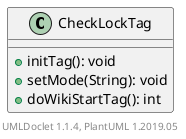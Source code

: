 @startuml

    class CheckLockTag [[CheckLockTag.html]] {
        +initTag(): void
        +setMode(String): void
        +doWikiStartTag(): int
    }


    center footer UMLDoclet 1.1.4, PlantUML 1.2019.05
@enduml
